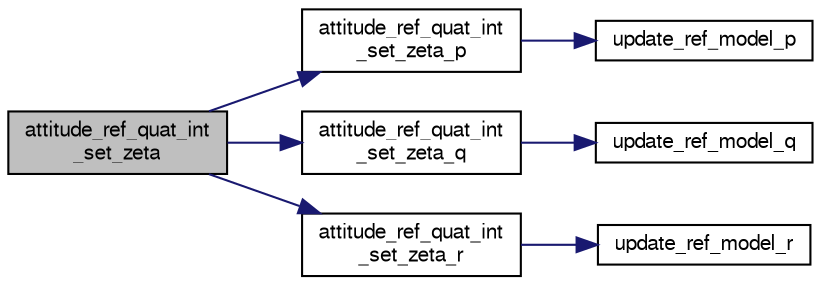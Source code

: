 digraph "attitude_ref_quat_int_set_zeta"
{
  edge [fontname="FreeSans",fontsize="10",labelfontname="FreeSans",labelfontsize="10"];
  node [fontname="FreeSans",fontsize="10",shape=record];
  rankdir="LR";
  Node1 [label="attitude_ref_quat_int\l_set_zeta",height=0.2,width=0.4,color="black", fillcolor="grey75", style="filled", fontcolor="black"];
  Node1 -> Node2 [color="midnightblue",fontsize="10",style="solid",fontname="FreeSans"];
  Node2 [label="attitude_ref_quat_int\l_set_zeta_p",height=0.2,width=0.4,color="black", fillcolor="white", style="filled",URL="$stabilization__attitude__ref__quat__int_8c.html#ac83375d5a340cc057ac1676ab343072f"];
  Node2 -> Node3 [color="midnightblue",fontsize="10",style="solid",fontname="FreeSans"];
  Node3 [label="update_ref_model_p",height=0.2,width=0.4,color="black", fillcolor="white", style="filled",URL="$stabilization__attitude__ref__quat__int_8c.html#a096c00deb25b569b3f9959e3c5fb27ae"];
  Node1 -> Node4 [color="midnightblue",fontsize="10",style="solid",fontname="FreeSans"];
  Node4 [label="attitude_ref_quat_int\l_set_zeta_q",height=0.2,width=0.4,color="black", fillcolor="white", style="filled",URL="$stabilization__attitude__ref__quat__int_8c.html#a9b60788f9066e912599fb2459289dfe4"];
  Node4 -> Node5 [color="midnightblue",fontsize="10",style="solid",fontname="FreeSans"];
  Node5 [label="update_ref_model_q",height=0.2,width=0.4,color="black", fillcolor="white", style="filled",URL="$stabilization__attitude__ref__quat__int_8c.html#af97dcdb2c66f8d1d6f92473ff835fa9d"];
  Node1 -> Node6 [color="midnightblue",fontsize="10",style="solid",fontname="FreeSans"];
  Node6 [label="attitude_ref_quat_int\l_set_zeta_r",height=0.2,width=0.4,color="black", fillcolor="white", style="filled",URL="$stabilization__attitude__ref__quat__int_8c.html#a6e006eef843ed6542b195d97de9aefaf"];
  Node6 -> Node7 [color="midnightblue",fontsize="10",style="solid",fontname="FreeSans"];
  Node7 [label="update_ref_model_r",height=0.2,width=0.4,color="black", fillcolor="white", style="filled",URL="$stabilization__attitude__ref__quat__int_8c.html#a78b0de6ab6fa6b9d6aa208d8365449d6"];
}

